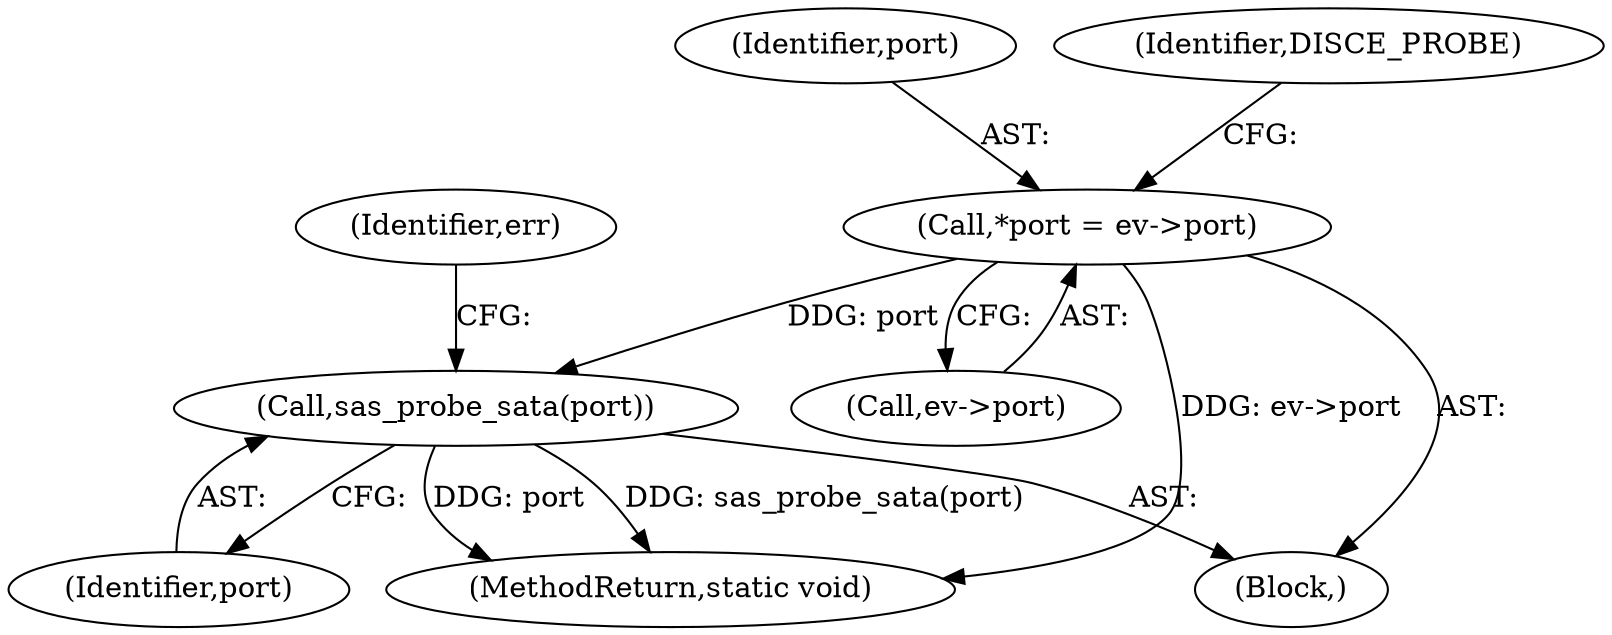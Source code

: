 digraph "1_linux_0558f33c06bb910e2879e355192227a8e8f0219d_4@del" {
"1000112" [label="(Call,*port = ev->port)"];
"1000145" [label="(Call,sas_probe_sata(port))"];
"1000167" [label="(MethodReturn,static void)"];
"1000145" [label="(Call,sas_probe_sata(port))"];
"1000112" [label="(Call,*port = ev->port)"];
"1000113" [label="(Identifier,port)"];
"1000146" [label="(Identifier,port)"];
"1000150" [label="(Identifier,err)"];
"1000103" [label="(Block,)"];
"1000114" [label="(Call,ev->port)"];
"1000118" [label="(Identifier,DISCE_PROBE)"];
"1000112" -> "1000103"  [label="AST: "];
"1000112" -> "1000114"  [label="CFG: "];
"1000113" -> "1000112"  [label="AST: "];
"1000114" -> "1000112"  [label="AST: "];
"1000118" -> "1000112"  [label="CFG: "];
"1000112" -> "1000167"  [label="DDG: ev->port"];
"1000112" -> "1000145"  [label="DDG: port"];
"1000145" -> "1000103"  [label="AST: "];
"1000145" -> "1000146"  [label="CFG: "];
"1000146" -> "1000145"  [label="AST: "];
"1000150" -> "1000145"  [label="CFG: "];
"1000145" -> "1000167"  [label="DDG: sas_probe_sata(port)"];
"1000145" -> "1000167"  [label="DDG: port"];
}
